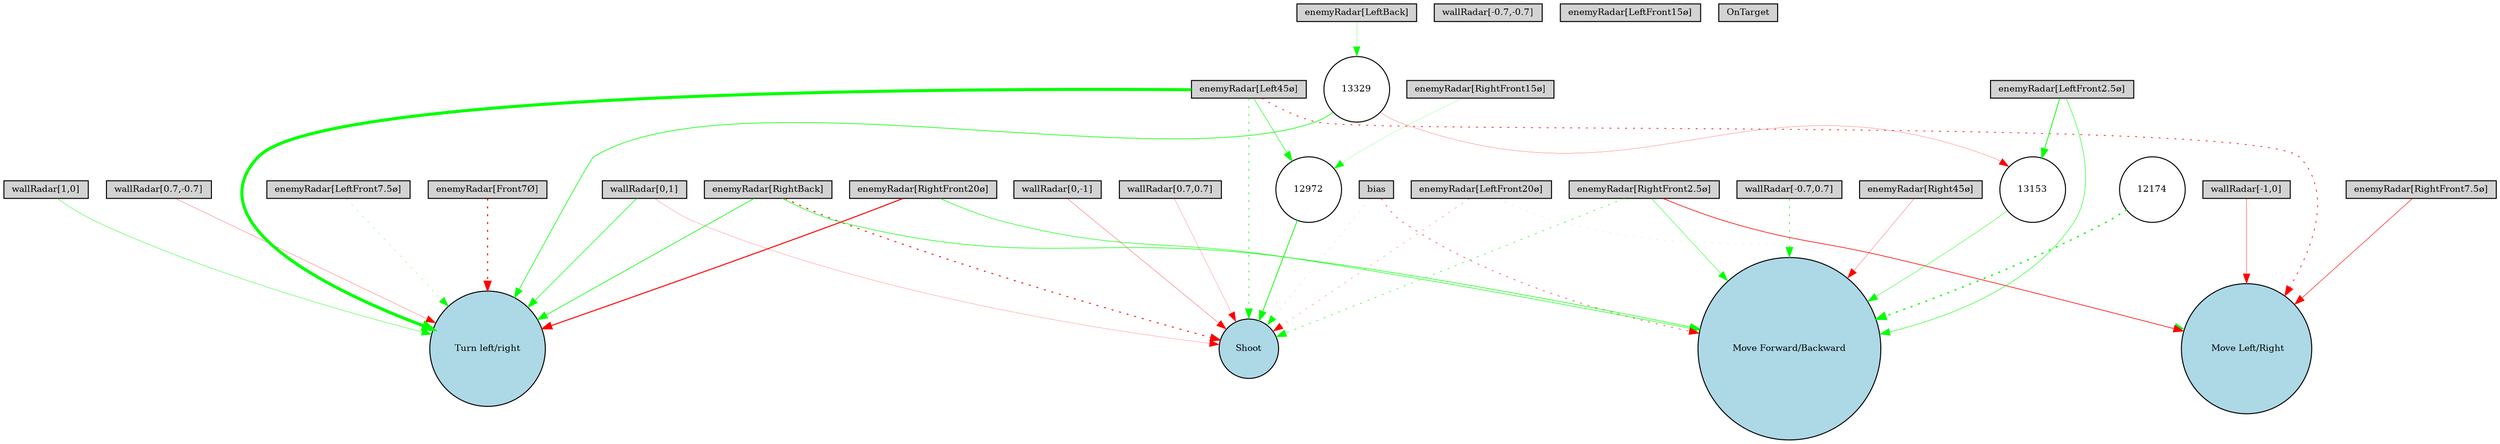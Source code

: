 digraph {
	node [fontsize=9 height=0.2 shape=circle width=0.2]
	"wallRadar[1,0]" [fillcolor=lightgray shape=box style=filled]
	"wallRadar[0,1]" [fillcolor=lightgray shape=box style=filled]
	"wallRadar[-1,0]" [fillcolor=lightgray shape=box style=filled]
	"wallRadar[0,-1]" [fillcolor=lightgray shape=box style=filled]
	"wallRadar[0.7,0.7]" [fillcolor=lightgray shape=box style=filled]
	"wallRadar[-0.7,0.7]" [fillcolor=lightgray shape=box style=filled]
	"wallRadar[-0.7,-0.7]" [fillcolor=lightgray shape=box style=filled]
	"wallRadar[0.7,-0.7]" [fillcolor=lightgray shape=box style=filled]
	"enemyRadar[RightBack]" [fillcolor=lightgray shape=box style=filled]
	"enemyRadar[LeftBack]" [fillcolor=lightgray shape=box style=filled]
	"enemyRadar[Right45ø]" [fillcolor=lightgray shape=box style=filled]
	"enemyRadar[Left45ø]" [fillcolor=lightgray shape=box style=filled]
	"enemyRadar[RightFront20ø]" [fillcolor=lightgray shape=box style=filled]
	"enemyRadar[LeftFront20ø]" [fillcolor=lightgray shape=box style=filled]
	"enemyRadar[RightFront15ø]" [fillcolor=lightgray shape=box style=filled]
	"enemyRadar[LeftFront15ø]" [fillcolor=lightgray shape=box style=filled]
	"enemyRadar[RightFront7.5ø]" [fillcolor=lightgray shape=box style=filled]
	"enemyRadar[LeftFront7.5ø]" [fillcolor=lightgray shape=box style=filled]
	"enemyRadar[RightFront2.5ø]" [fillcolor=lightgray shape=box style=filled]
	"enemyRadar[LeftFront2.5ø]" [fillcolor=lightgray shape=box style=filled]
	"enemyRadar[Front7Ø]" [fillcolor=lightgray shape=box style=filled]
	OnTarget [fillcolor=lightgray shape=box style=filled]
	bias [fillcolor=lightgray shape=box style=filled]
	Shoot [fillcolor=lightblue style=filled]
	"Move Forward/Backward" [fillcolor=lightblue style=filled]
	" Move Left/Right" [fillcolor=lightblue style=filled]
	"Turn left/right" [fillcolor=lightblue style=filled]
	13153 [fillcolor=white style=filled]
	12972 [fillcolor=white style=filled]
	12174 [fillcolor=white style=filled]
	13329 [fillcolor=white style=filled]
	"enemyRadar[RightFront2.5ø]" -> " Move Left/Right" [color=red penwidth=0.6541698320881718 style=solid]
	bias -> Shoot [color=green penwidth=0.15959588923901394 style=dotted]
	"enemyRadar[LeftFront2.5ø]" -> "Move Forward/Backward" [color=green penwidth=0.47334521901538673 style=solid]
	"enemyRadar[RightFront2.5ø]" -> "Move Forward/Backward" [color=green penwidth=0.39321817888965105 style=solid]
	"wallRadar[0,-1]" -> Shoot [color=red penwidth=0.2663779189829999 style=solid]
	"enemyRadar[RightBack]" -> "Turn left/right" [color=green penwidth=0.6542395164264904 style=solid]
	"enemyRadar[RightBack]" -> Shoot [color=red penwidth=0.9501558781708244 style=dotted]
	"enemyRadar[RightFront20ø]" -> "Turn left/right" [color=red penwidth=1.0272166805954648 style=solid]
	"enemyRadar[LeftFront7.5ø]" -> "Turn left/right" [color=green penwidth=0.2404501533383315 style=dotted]
	"enemyRadar[Right45ø]" -> "Move Forward/Backward" [color=red penwidth=0.23404386771314453 style=solid]
	"enemyRadar[Left45ø]" -> "Turn left/right" [color=green penwidth=3.1075755374822713 style=solid]
	"enemyRadar[Front7Ø]" -> "Turn left/right" [color=red penwidth=1.0945494084385798 style=dotted]
	"enemyRadar[Left45ø]" -> " Move Left/Right" [color=red penwidth=0.7116370096902224 style=dotted]
	bias -> "Move Forward/Backward" [color=red penwidth=0.5014968101615389 style=dotted]
	"wallRadar[-0.7,0.7]" -> "Move Forward/Backward" [color=green penwidth=0.6735095086658588 style=dotted]
	"enemyRadar[Left45ø]" -> Shoot [color=green penwidth=0.6638495886653061 style=dotted]
	"enemyRadar[LeftFront20ø]" -> Shoot [color=red penwidth=0.23259798664365258 style=dotted]
	"enemyRadar[RightFront2.5ø]" -> Shoot [color=green penwidth=0.5328813069104696 style=dotted]
	"wallRadar[0,1]" -> Shoot [color=red penwidth=0.17662205934005207 style=solid]
	"enemyRadar[RightFront7.5ø]" -> " Move Left/Right" [color=red penwidth=0.4899791973531147 style=solid]
	"wallRadar[1,0]" -> "Turn left/right" [color=green penwidth=0.3585358265574561 style=solid]
	"enemyRadar[LeftFront20ø]" -> " Move Left/Right" [color=green penwidth=0.116899498154549 style=dotted]
	"wallRadar[-1,0]" -> " Move Left/Right" [color=red penwidth=0.3465887173859722 style=solid]
	"wallRadar[0,1]" -> "Turn left/right" [color=green penwidth=0.586744856181471 style=solid]
	"wallRadar[0.7,-0.7]" -> "Turn left/right" [color=red penwidth=0.22839892219219834 style=solid]
	12174 -> "Move Forward/Backward" [color=green penwidth=1.4238414323681654 style=dotted]
	"enemyRadar[RightFront20ø]" -> "Move Forward/Backward" [color=green penwidth=0.5377964040394756 style=solid]
	"enemyRadar[Left45ø]" -> 12972 [color=green penwidth=0.4914618072742224 style=solid]
	12972 -> Shoot [color=green penwidth=0.7843277808697021 style=solid]
	"enemyRadar[RightBack]" -> "Move Forward/Backward" [color=green penwidth=0.5809189983486076 style=solid]
	"enemyRadar[LeftFront2.5ø]" -> 13153 [color=green penwidth=0.781835801009082 style=solid]
	13153 -> "Move Forward/Backward" [color=green penwidth=0.3686253529042752 style=solid]
	"wallRadar[0.7,0.7]" -> Shoot [color=red penwidth=0.186142269944572 style=solid]
	"enemyRadar[LeftBack]" -> 13329 [color=green penwidth=0.2209033868027103 style=solid]
	13329 -> "Turn left/right" [color=green penwidth=0.6515448057878287 style=solid]
	13329 -> 13153 [color=red penwidth=0.20626722917133358 style=solid]
	"enemyRadar[RightFront15ø]" -> 12972 [color=green penwidth=0.15202844022296483 style=solid]
}
